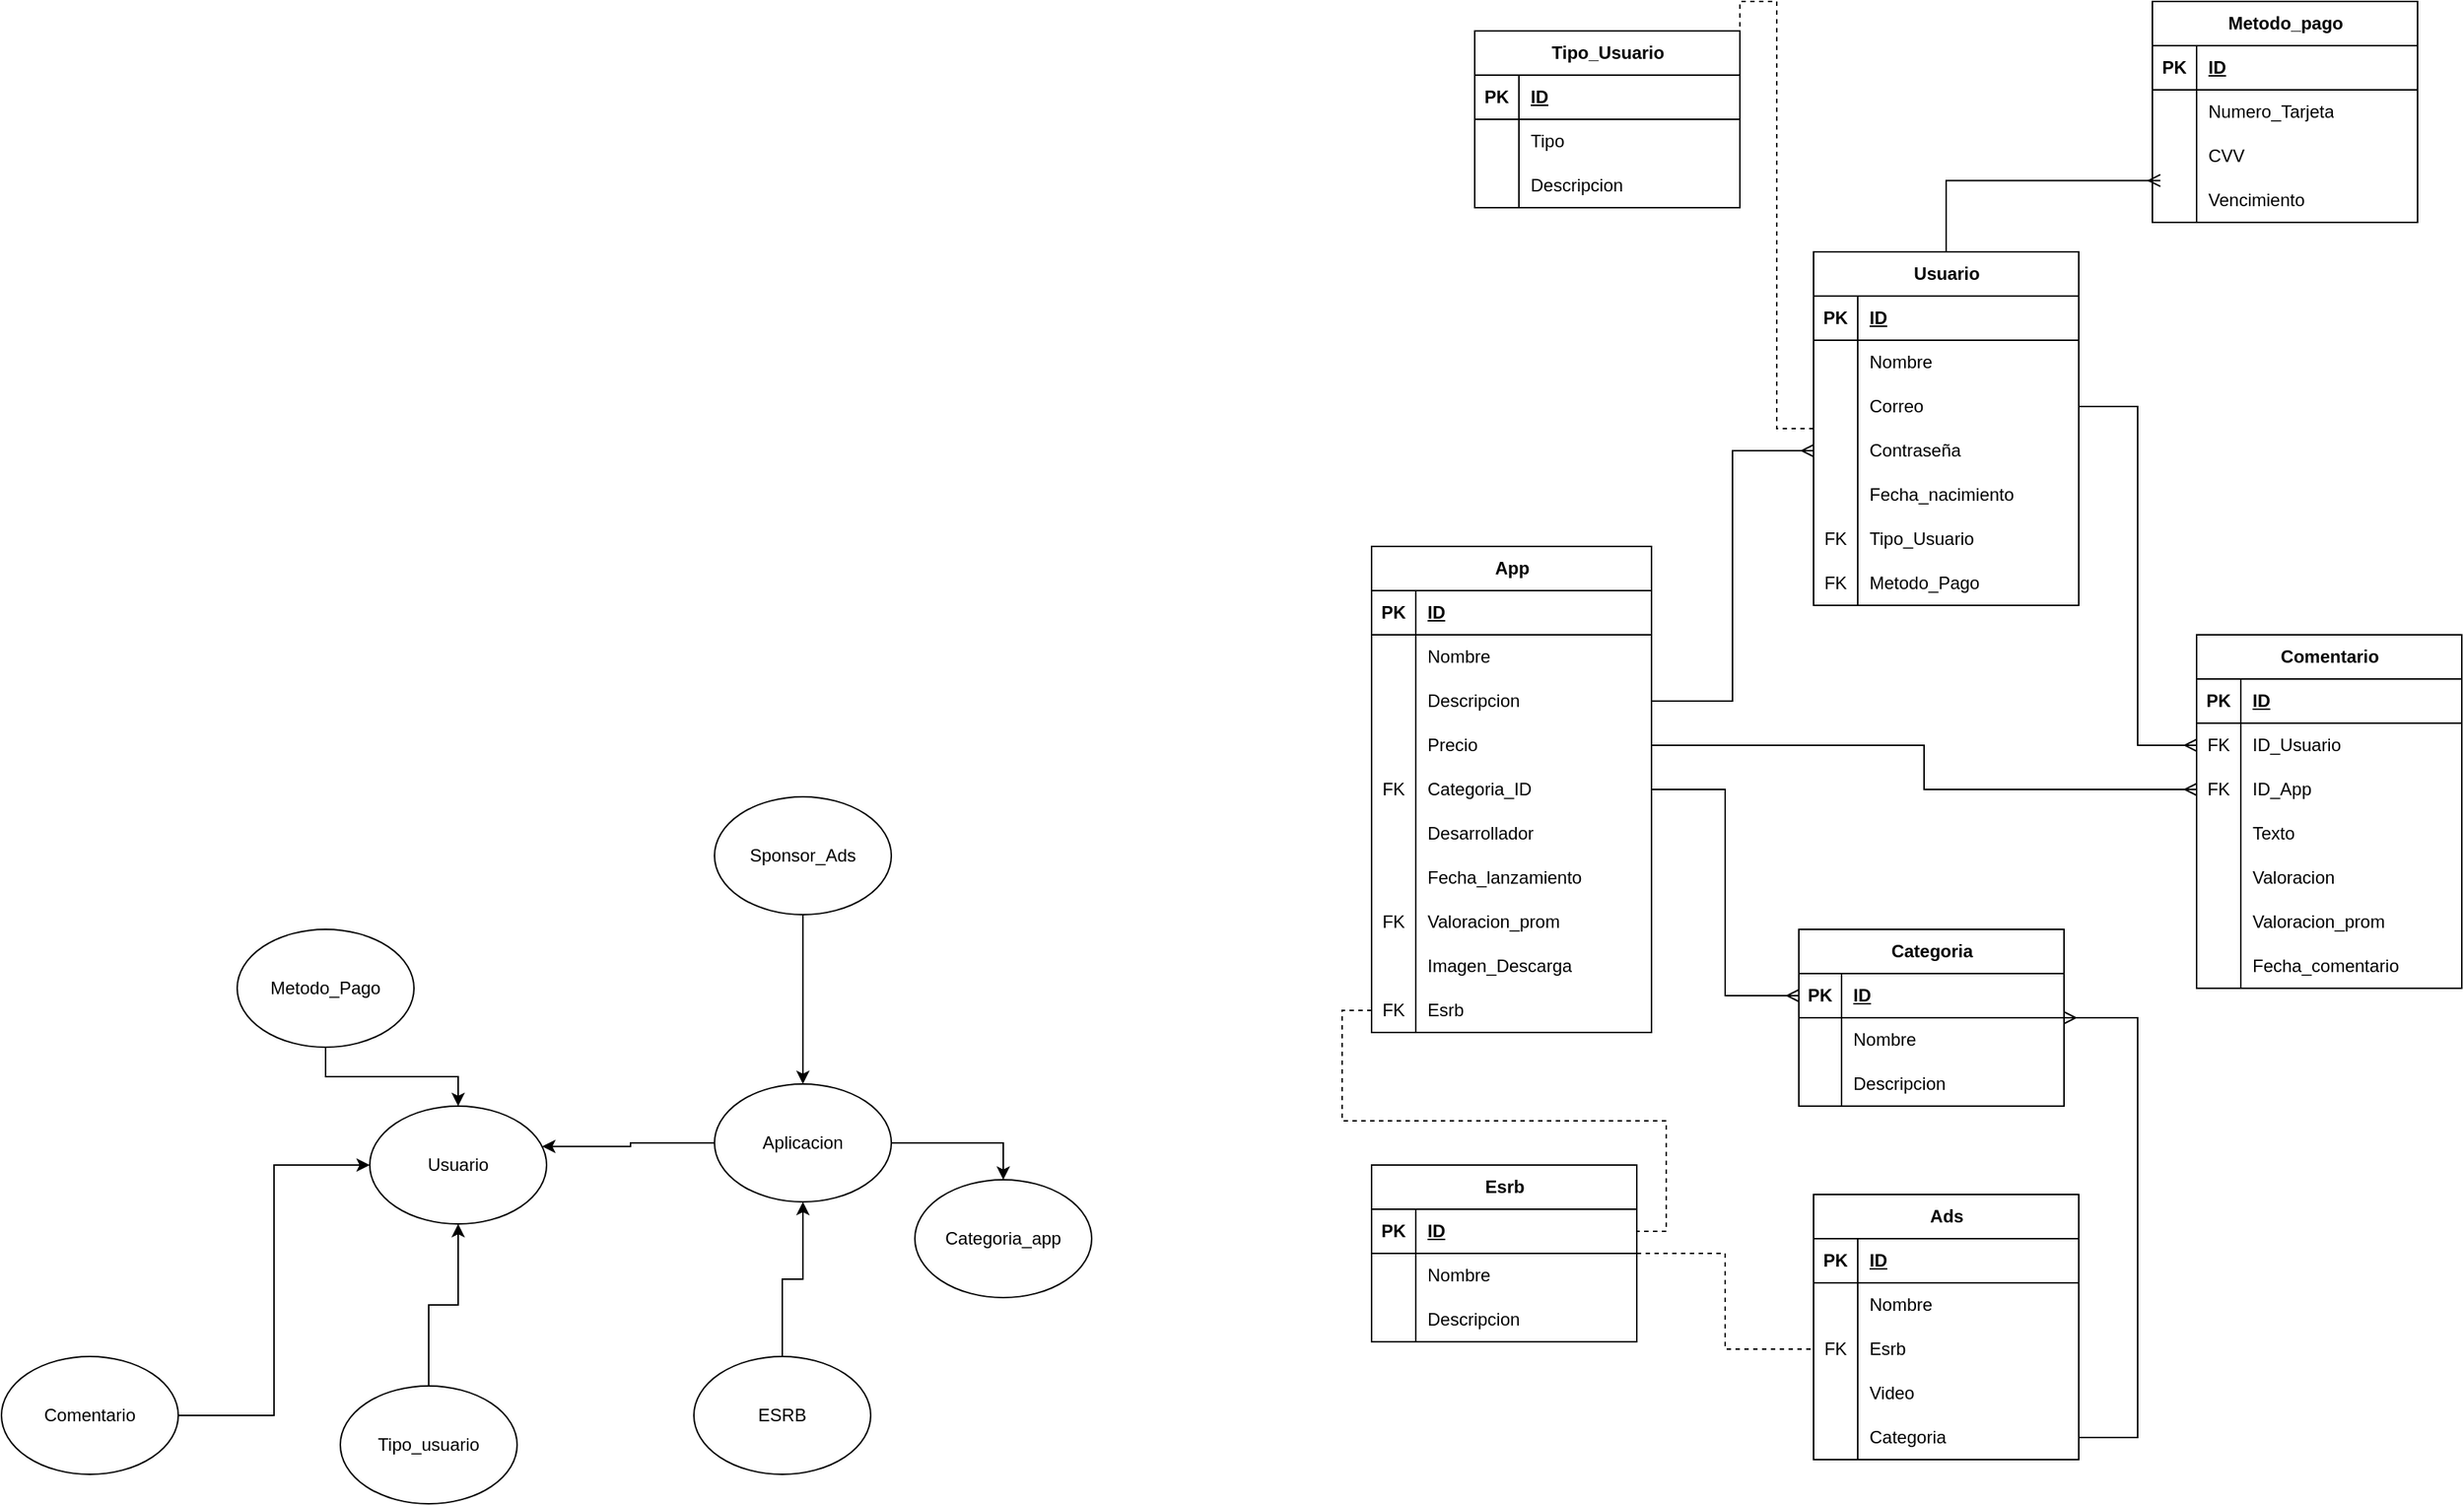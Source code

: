 <mxfile version="24.2.2" type="github">
  <diagram name="Página-1" id="3CISv_pW3vBZ53ylFXfm">
    <mxGraphModel dx="2338" dy="1919" grid="1" gridSize="10" guides="1" tooltips="1" connect="1" arrows="1" fold="1" page="1" pageScale="1" pageWidth="827" pageHeight="1169" math="0" shadow="0">
      <root>
        <mxCell id="0" />
        <mxCell id="1" parent="0" />
        <mxCell id="3oXP0uqj8dlofh8PmDxL-1" value="Usuario" style="ellipse;whiteSpace=wrap;html=1;" parent="1" vertex="1">
          <mxGeometry x="180" y="560" width="120" height="80" as="geometry" />
        </mxCell>
        <mxCell id="1IwitGlx_yX3qTcYp8Sl-269" style="edgeStyle=orthogonalEdgeStyle;rounded=0;orthogonalLoop=1;jettySize=auto;html=1;entryX=0.5;entryY=0;entryDx=0;entryDy=0;" parent="1" source="3oXP0uqj8dlofh8PmDxL-2" target="3oXP0uqj8dlofh8PmDxL-4" edge="1">
          <mxGeometry relative="1" as="geometry" />
        </mxCell>
        <mxCell id="3oXP0uqj8dlofh8PmDxL-2" value="Aplicacion" style="ellipse;whiteSpace=wrap;html=1;" parent="1" vertex="1">
          <mxGeometry x="414" y="545" width="120" height="80" as="geometry" />
        </mxCell>
        <mxCell id="3oXP0uqj8dlofh8PmDxL-4" value="Categoria_app" style="ellipse;whiteSpace=wrap;html=1;" parent="1" vertex="1">
          <mxGeometry x="550" y="610" width="120" height="80" as="geometry" />
        </mxCell>
        <mxCell id="1IwitGlx_yX3qTcYp8Sl-268" style="edgeStyle=orthogonalEdgeStyle;rounded=0;orthogonalLoop=1;jettySize=auto;html=1;entryX=0.5;entryY=1;entryDx=0;entryDy=0;" parent="1" source="3oXP0uqj8dlofh8PmDxL-5" target="3oXP0uqj8dlofh8PmDxL-1" edge="1">
          <mxGeometry relative="1" as="geometry" />
        </mxCell>
        <mxCell id="3oXP0uqj8dlofh8PmDxL-5" value="Tipo_usuario" style="ellipse;whiteSpace=wrap;html=1;" parent="1" vertex="1">
          <mxGeometry x="160" y="750" width="120" height="80" as="geometry" />
        </mxCell>
        <mxCell id="1IwitGlx_yX3qTcYp8Sl-272" style="edgeStyle=orthogonalEdgeStyle;rounded=0;orthogonalLoop=1;jettySize=auto;html=1;entryX=0;entryY=0.5;entryDx=0;entryDy=0;" parent="1" source="3oXP0uqj8dlofh8PmDxL-6" target="3oXP0uqj8dlofh8PmDxL-1" edge="1">
          <mxGeometry relative="1" as="geometry" />
        </mxCell>
        <mxCell id="3oXP0uqj8dlofh8PmDxL-6" value="Comentario" style="ellipse;whiteSpace=wrap;html=1;" parent="1" vertex="1">
          <mxGeometry x="-70" y="730" width="120" height="80" as="geometry" />
        </mxCell>
        <mxCell id="1IwitGlx_yX3qTcYp8Sl-271" style="edgeStyle=orthogonalEdgeStyle;rounded=0;orthogonalLoop=1;jettySize=auto;html=1;entryX=0.5;entryY=0;entryDx=0;entryDy=0;" parent="1" source="3oXP0uqj8dlofh8PmDxL-7" target="3oXP0uqj8dlofh8PmDxL-1" edge="1">
          <mxGeometry relative="1" as="geometry" />
        </mxCell>
        <mxCell id="3oXP0uqj8dlofh8PmDxL-7" value="Metodo_Pago" style="ellipse;whiteSpace=wrap;html=1;" parent="1" vertex="1">
          <mxGeometry x="90" y="440" width="120" height="80" as="geometry" />
        </mxCell>
        <mxCell id="1IwitGlx_yX3qTcYp8Sl-273" style="edgeStyle=orthogonalEdgeStyle;rounded=0;orthogonalLoop=1;jettySize=auto;html=1;" parent="1" source="3oXP0uqj8dlofh8PmDxL-8" target="3oXP0uqj8dlofh8PmDxL-2" edge="1">
          <mxGeometry relative="1" as="geometry" />
        </mxCell>
        <mxCell id="3oXP0uqj8dlofh8PmDxL-8" value="ESRB" style="ellipse;whiteSpace=wrap;html=1;" parent="1" vertex="1">
          <mxGeometry x="400" y="730" width="120" height="80" as="geometry" />
        </mxCell>
        <mxCell id="1IwitGlx_yX3qTcYp8Sl-274" style="edgeStyle=orthogonalEdgeStyle;rounded=0;orthogonalLoop=1;jettySize=auto;html=1;entryX=0.5;entryY=0;entryDx=0;entryDy=0;" parent="1" source="3oXP0uqj8dlofh8PmDxL-10" target="3oXP0uqj8dlofh8PmDxL-2" edge="1">
          <mxGeometry relative="1" as="geometry" />
        </mxCell>
        <mxCell id="3oXP0uqj8dlofh8PmDxL-10" value="Sponsor_Ads" style="ellipse;whiteSpace=wrap;html=1;" parent="1" vertex="1">
          <mxGeometry x="414" y="350" width="120" height="80" as="geometry" />
        </mxCell>
        <mxCell id="1IwitGlx_yX3qTcYp8Sl-128" value="App" style="shape=table;startSize=30;container=1;collapsible=1;childLayout=tableLayout;fixedRows=1;rowLines=0;fontStyle=1;align=center;resizeLast=1;html=1;" parent="1" vertex="1">
          <mxGeometry x="860" y="180" width="190" height="330" as="geometry" />
        </mxCell>
        <mxCell id="1IwitGlx_yX3qTcYp8Sl-129" value="" style="shape=tableRow;horizontal=0;startSize=0;swimlaneHead=0;swimlaneBody=0;fillColor=none;collapsible=0;dropTarget=0;points=[[0,0.5],[1,0.5]];portConstraint=eastwest;top=0;left=0;right=0;bottom=1;" parent="1IwitGlx_yX3qTcYp8Sl-128" vertex="1">
          <mxGeometry y="30" width="190" height="30" as="geometry" />
        </mxCell>
        <mxCell id="1IwitGlx_yX3qTcYp8Sl-130" value="PK" style="shape=partialRectangle;connectable=0;fillColor=none;top=0;left=0;bottom=0;right=0;fontStyle=1;overflow=hidden;whiteSpace=wrap;html=1;" parent="1IwitGlx_yX3qTcYp8Sl-129" vertex="1">
          <mxGeometry width="30" height="30" as="geometry">
            <mxRectangle width="30" height="30" as="alternateBounds" />
          </mxGeometry>
        </mxCell>
        <mxCell id="1IwitGlx_yX3qTcYp8Sl-131" value="ID" style="shape=partialRectangle;connectable=0;fillColor=none;top=0;left=0;bottom=0;right=0;align=left;spacingLeft=6;fontStyle=5;overflow=hidden;whiteSpace=wrap;html=1;" parent="1IwitGlx_yX3qTcYp8Sl-129" vertex="1">
          <mxGeometry x="30" width="160" height="30" as="geometry">
            <mxRectangle width="160" height="30" as="alternateBounds" />
          </mxGeometry>
        </mxCell>
        <mxCell id="1IwitGlx_yX3qTcYp8Sl-132" value="" style="shape=tableRow;horizontal=0;startSize=0;swimlaneHead=0;swimlaneBody=0;fillColor=none;collapsible=0;dropTarget=0;points=[[0,0.5],[1,0.5]];portConstraint=eastwest;top=0;left=0;right=0;bottom=0;" parent="1IwitGlx_yX3qTcYp8Sl-128" vertex="1">
          <mxGeometry y="60" width="190" height="30" as="geometry" />
        </mxCell>
        <mxCell id="1IwitGlx_yX3qTcYp8Sl-133" value="" style="shape=partialRectangle;connectable=0;fillColor=none;top=0;left=0;bottom=0;right=0;editable=1;overflow=hidden;whiteSpace=wrap;html=1;" parent="1IwitGlx_yX3qTcYp8Sl-132" vertex="1">
          <mxGeometry width="30" height="30" as="geometry">
            <mxRectangle width="30" height="30" as="alternateBounds" />
          </mxGeometry>
        </mxCell>
        <mxCell id="1IwitGlx_yX3qTcYp8Sl-134" value="Nombre" style="shape=partialRectangle;connectable=0;fillColor=none;top=0;left=0;bottom=0;right=0;align=left;spacingLeft=6;overflow=hidden;whiteSpace=wrap;html=1;" parent="1IwitGlx_yX3qTcYp8Sl-132" vertex="1">
          <mxGeometry x="30" width="160" height="30" as="geometry">
            <mxRectangle width="160" height="30" as="alternateBounds" />
          </mxGeometry>
        </mxCell>
        <mxCell id="1IwitGlx_yX3qTcYp8Sl-135" value="" style="shape=tableRow;horizontal=0;startSize=0;swimlaneHead=0;swimlaneBody=0;fillColor=none;collapsible=0;dropTarget=0;points=[[0,0.5],[1,0.5]];portConstraint=eastwest;top=0;left=0;right=0;bottom=0;" parent="1IwitGlx_yX3qTcYp8Sl-128" vertex="1">
          <mxGeometry y="90" width="190" height="30" as="geometry" />
        </mxCell>
        <mxCell id="1IwitGlx_yX3qTcYp8Sl-136" value="" style="shape=partialRectangle;connectable=0;fillColor=none;top=0;left=0;bottom=0;right=0;editable=1;overflow=hidden;whiteSpace=wrap;html=1;" parent="1IwitGlx_yX3qTcYp8Sl-135" vertex="1">
          <mxGeometry width="30" height="30" as="geometry">
            <mxRectangle width="30" height="30" as="alternateBounds" />
          </mxGeometry>
        </mxCell>
        <mxCell id="1IwitGlx_yX3qTcYp8Sl-137" value="Descripcion" style="shape=partialRectangle;connectable=0;fillColor=none;top=0;left=0;bottom=0;right=0;align=left;spacingLeft=6;overflow=hidden;whiteSpace=wrap;html=1;" parent="1IwitGlx_yX3qTcYp8Sl-135" vertex="1">
          <mxGeometry x="30" width="160" height="30" as="geometry">
            <mxRectangle width="160" height="30" as="alternateBounds" />
          </mxGeometry>
        </mxCell>
        <mxCell id="1IwitGlx_yX3qTcYp8Sl-138" value="" style="shape=tableRow;horizontal=0;startSize=0;swimlaneHead=0;swimlaneBody=0;fillColor=none;collapsible=0;dropTarget=0;points=[[0,0.5],[1,0.5]];portConstraint=eastwest;top=0;left=0;right=0;bottom=0;" parent="1IwitGlx_yX3qTcYp8Sl-128" vertex="1">
          <mxGeometry y="120" width="190" height="30" as="geometry" />
        </mxCell>
        <mxCell id="1IwitGlx_yX3qTcYp8Sl-139" value="" style="shape=partialRectangle;connectable=0;fillColor=none;top=0;left=0;bottom=0;right=0;editable=1;overflow=hidden;whiteSpace=wrap;html=1;" parent="1IwitGlx_yX3qTcYp8Sl-138" vertex="1">
          <mxGeometry width="30" height="30" as="geometry">
            <mxRectangle width="30" height="30" as="alternateBounds" />
          </mxGeometry>
        </mxCell>
        <mxCell id="1IwitGlx_yX3qTcYp8Sl-140" value="Precio" style="shape=partialRectangle;connectable=0;fillColor=none;top=0;left=0;bottom=0;right=0;align=left;spacingLeft=6;overflow=hidden;whiteSpace=wrap;html=1;" parent="1IwitGlx_yX3qTcYp8Sl-138" vertex="1">
          <mxGeometry x="30" width="160" height="30" as="geometry">
            <mxRectangle width="160" height="30" as="alternateBounds" />
          </mxGeometry>
        </mxCell>
        <mxCell id="1IwitGlx_yX3qTcYp8Sl-141" style="shape=tableRow;horizontal=0;startSize=0;swimlaneHead=0;swimlaneBody=0;fillColor=none;collapsible=0;dropTarget=0;points=[[0,0.5],[1,0.5]];portConstraint=eastwest;top=0;left=0;right=0;bottom=0;" parent="1IwitGlx_yX3qTcYp8Sl-128" vertex="1">
          <mxGeometry y="150" width="190" height="30" as="geometry" />
        </mxCell>
        <mxCell id="1IwitGlx_yX3qTcYp8Sl-142" value="FK" style="shape=partialRectangle;connectable=0;fillColor=none;top=0;left=0;bottom=0;right=0;editable=1;overflow=hidden;whiteSpace=wrap;html=1;" parent="1IwitGlx_yX3qTcYp8Sl-141" vertex="1">
          <mxGeometry width="30" height="30" as="geometry">
            <mxRectangle width="30" height="30" as="alternateBounds" />
          </mxGeometry>
        </mxCell>
        <mxCell id="1IwitGlx_yX3qTcYp8Sl-143" value="Categoria_ID" style="shape=partialRectangle;connectable=0;fillColor=none;top=0;left=0;bottom=0;right=0;align=left;spacingLeft=6;overflow=hidden;whiteSpace=wrap;html=1;" parent="1IwitGlx_yX3qTcYp8Sl-141" vertex="1">
          <mxGeometry x="30" width="160" height="30" as="geometry">
            <mxRectangle width="160" height="30" as="alternateBounds" />
          </mxGeometry>
        </mxCell>
        <mxCell id="1IwitGlx_yX3qTcYp8Sl-144" style="shape=tableRow;horizontal=0;startSize=0;swimlaneHead=0;swimlaneBody=0;fillColor=none;collapsible=0;dropTarget=0;points=[[0,0.5],[1,0.5]];portConstraint=eastwest;top=0;left=0;right=0;bottom=0;" parent="1IwitGlx_yX3qTcYp8Sl-128" vertex="1">
          <mxGeometry y="180" width="190" height="30" as="geometry" />
        </mxCell>
        <mxCell id="1IwitGlx_yX3qTcYp8Sl-145" style="shape=partialRectangle;connectable=0;fillColor=none;top=0;left=0;bottom=0;right=0;editable=1;overflow=hidden;whiteSpace=wrap;html=1;" parent="1IwitGlx_yX3qTcYp8Sl-144" vertex="1">
          <mxGeometry width="30" height="30" as="geometry">
            <mxRectangle width="30" height="30" as="alternateBounds" />
          </mxGeometry>
        </mxCell>
        <mxCell id="1IwitGlx_yX3qTcYp8Sl-146" value="Desarrollador" style="shape=partialRectangle;connectable=0;fillColor=none;top=0;left=0;bottom=0;right=0;align=left;spacingLeft=6;overflow=hidden;whiteSpace=wrap;html=1;" parent="1IwitGlx_yX3qTcYp8Sl-144" vertex="1">
          <mxGeometry x="30" width="160" height="30" as="geometry">
            <mxRectangle width="160" height="30" as="alternateBounds" />
          </mxGeometry>
        </mxCell>
        <mxCell id="1IwitGlx_yX3qTcYp8Sl-147" style="shape=tableRow;horizontal=0;startSize=0;swimlaneHead=0;swimlaneBody=0;fillColor=none;collapsible=0;dropTarget=0;points=[[0,0.5],[1,0.5]];portConstraint=eastwest;top=0;left=0;right=0;bottom=0;" parent="1IwitGlx_yX3qTcYp8Sl-128" vertex="1">
          <mxGeometry y="210" width="190" height="30" as="geometry" />
        </mxCell>
        <mxCell id="1IwitGlx_yX3qTcYp8Sl-148" style="shape=partialRectangle;connectable=0;fillColor=none;top=0;left=0;bottom=0;right=0;editable=1;overflow=hidden;whiteSpace=wrap;html=1;" parent="1IwitGlx_yX3qTcYp8Sl-147" vertex="1">
          <mxGeometry width="30" height="30" as="geometry">
            <mxRectangle width="30" height="30" as="alternateBounds" />
          </mxGeometry>
        </mxCell>
        <mxCell id="1IwitGlx_yX3qTcYp8Sl-149" value="Fecha_lanzamiento" style="shape=partialRectangle;connectable=0;fillColor=none;top=0;left=0;bottom=0;right=0;align=left;spacingLeft=6;overflow=hidden;whiteSpace=wrap;html=1;" parent="1IwitGlx_yX3qTcYp8Sl-147" vertex="1">
          <mxGeometry x="30" width="160" height="30" as="geometry">
            <mxRectangle width="160" height="30" as="alternateBounds" />
          </mxGeometry>
        </mxCell>
        <mxCell id="1IwitGlx_yX3qTcYp8Sl-150" style="shape=tableRow;horizontal=0;startSize=0;swimlaneHead=0;swimlaneBody=0;fillColor=none;collapsible=0;dropTarget=0;points=[[0,0.5],[1,0.5]];portConstraint=eastwest;top=0;left=0;right=0;bottom=0;" parent="1IwitGlx_yX3qTcYp8Sl-128" vertex="1">
          <mxGeometry y="240" width="190" height="30" as="geometry" />
        </mxCell>
        <mxCell id="1IwitGlx_yX3qTcYp8Sl-151" value="FK" style="shape=partialRectangle;connectable=0;fillColor=none;top=0;left=0;bottom=0;right=0;editable=1;overflow=hidden;whiteSpace=wrap;html=1;" parent="1IwitGlx_yX3qTcYp8Sl-150" vertex="1">
          <mxGeometry width="30" height="30" as="geometry">
            <mxRectangle width="30" height="30" as="alternateBounds" />
          </mxGeometry>
        </mxCell>
        <mxCell id="1IwitGlx_yX3qTcYp8Sl-152" value="Valoracion_prom" style="shape=partialRectangle;connectable=0;fillColor=none;top=0;left=0;bottom=0;right=0;align=left;spacingLeft=6;overflow=hidden;whiteSpace=wrap;html=1;" parent="1IwitGlx_yX3qTcYp8Sl-150" vertex="1">
          <mxGeometry x="30" width="160" height="30" as="geometry">
            <mxRectangle width="160" height="30" as="alternateBounds" />
          </mxGeometry>
        </mxCell>
        <mxCell id="1IwitGlx_yX3qTcYp8Sl-153" style="shape=tableRow;horizontal=0;startSize=0;swimlaneHead=0;swimlaneBody=0;fillColor=none;collapsible=0;dropTarget=0;points=[[0,0.5],[1,0.5]];portConstraint=eastwest;top=0;left=0;right=0;bottom=0;" parent="1IwitGlx_yX3qTcYp8Sl-128" vertex="1">
          <mxGeometry y="270" width="190" height="30" as="geometry" />
        </mxCell>
        <mxCell id="1IwitGlx_yX3qTcYp8Sl-154" style="shape=partialRectangle;connectable=0;fillColor=none;top=0;left=0;bottom=0;right=0;editable=1;overflow=hidden;whiteSpace=wrap;html=1;" parent="1IwitGlx_yX3qTcYp8Sl-153" vertex="1">
          <mxGeometry width="30" height="30" as="geometry">
            <mxRectangle width="30" height="30" as="alternateBounds" />
          </mxGeometry>
        </mxCell>
        <mxCell id="1IwitGlx_yX3qTcYp8Sl-155" value="Imagen_Descarga" style="shape=partialRectangle;connectable=0;fillColor=none;top=0;left=0;bottom=0;right=0;align=left;spacingLeft=6;overflow=hidden;whiteSpace=wrap;html=1;" parent="1IwitGlx_yX3qTcYp8Sl-153" vertex="1">
          <mxGeometry x="30" width="160" height="30" as="geometry">
            <mxRectangle width="160" height="30" as="alternateBounds" />
          </mxGeometry>
        </mxCell>
        <mxCell id="1IwitGlx_yX3qTcYp8Sl-156" style="shape=tableRow;horizontal=0;startSize=0;swimlaneHead=0;swimlaneBody=0;fillColor=none;collapsible=0;dropTarget=0;points=[[0,0.5],[1,0.5]];portConstraint=eastwest;top=0;left=0;right=0;bottom=0;" parent="1IwitGlx_yX3qTcYp8Sl-128" vertex="1">
          <mxGeometry y="300" width="190" height="30" as="geometry" />
        </mxCell>
        <mxCell id="1IwitGlx_yX3qTcYp8Sl-157" value="FK" style="shape=partialRectangle;connectable=0;fillColor=none;top=0;left=0;bottom=0;right=0;editable=1;overflow=hidden;whiteSpace=wrap;html=1;" parent="1IwitGlx_yX3qTcYp8Sl-156" vertex="1">
          <mxGeometry width="30" height="30" as="geometry">
            <mxRectangle width="30" height="30" as="alternateBounds" />
          </mxGeometry>
        </mxCell>
        <mxCell id="1IwitGlx_yX3qTcYp8Sl-158" value="Esrb" style="shape=partialRectangle;connectable=0;fillColor=none;top=0;left=0;bottom=0;right=0;align=left;spacingLeft=6;overflow=hidden;whiteSpace=wrap;html=1;" parent="1IwitGlx_yX3qTcYp8Sl-156" vertex="1">
          <mxGeometry x="30" width="160" height="30" as="geometry">
            <mxRectangle width="160" height="30" as="alternateBounds" />
          </mxGeometry>
        </mxCell>
        <mxCell id="1IwitGlx_yX3qTcYp8Sl-159" style="edgeStyle=orthogonalEdgeStyle;rounded=0;orthogonalLoop=1;jettySize=auto;html=1;entryX=1;entryY=0;entryDx=0;entryDy=0;endArrow=none;endFill=0;dashed=1;" parent="1" source="1IwitGlx_yX3qTcYp8Sl-160" target="1IwitGlx_yX3qTcYp8Sl-236" edge="1">
          <mxGeometry relative="1" as="geometry" />
        </mxCell>
        <mxCell id="1IwitGlx_yX3qTcYp8Sl-160" value="Usuario" style="shape=table;startSize=30;container=1;collapsible=1;childLayout=tableLayout;fixedRows=1;rowLines=0;fontStyle=1;align=center;resizeLast=1;html=1;" parent="1" vertex="1">
          <mxGeometry x="1160" y="-20" width="180" height="240" as="geometry" />
        </mxCell>
        <mxCell id="1IwitGlx_yX3qTcYp8Sl-161" value="" style="shape=tableRow;horizontal=0;startSize=0;swimlaneHead=0;swimlaneBody=0;fillColor=none;collapsible=0;dropTarget=0;points=[[0,0.5],[1,0.5]];portConstraint=eastwest;top=0;left=0;right=0;bottom=1;" parent="1IwitGlx_yX3qTcYp8Sl-160" vertex="1">
          <mxGeometry y="30" width="180" height="30" as="geometry" />
        </mxCell>
        <mxCell id="1IwitGlx_yX3qTcYp8Sl-162" value="PK" style="shape=partialRectangle;connectable=0;fillColor=none;top=0;left=0;bottom=0;right=0;fontStyle=1;overflow=hidden;whiteSpace=wrap;html=1;" parent="1IwitGlx_yX3qTcYp8Sl-161" vertex="1">
          <mxGeometry width="30" height="30" as="geometry">
            <mxRectangle width="30" height="30" as="alternateBounds" />
          </mxGeometry>
        </mxCell>
        <mxCell id="1IwitGlx_yX3qTcYp8Sl-163" value="ID" style="shape=partialRectangle;connectable=0;fillColor=none;top=0;left=0;bottom=0;right=0;align=left;spacingLeft=6;fontStyle=5;overflow=hidden;whiteSpace=wrap;html=1;" parent="1IwitGlx_yX3qTcYp8Sl-161" vertex="1">
          <mxGeometry x="30" width="150" height="30" as="geometry">
            <mxRectangle width="150" height="30" as="alternateBounds" />
          </mxGeometry>
        </mxCell>
        <mxCell id="1IwitGlx_yX3qTcYp8Sl-164" value="" style="shape=tableRow;horizontal=0;startSize=0;swimlaneHead=0;swimlaneBody=0;fillColor=none;collapsible=0;dropTarget=0;points=[[0,0.5],[1,0.5]];portConstraint=eastwest;top=0;left=0;right=0;bottom=0;" parent="1IwitGlx_yX3qTcYp8Sl-160" vertex="1">
          <mxGeometry y="60" width="180" height="30" as="geometry" />
        </mxCell>
        <mxCell id="1IwitGlx_yX3qTcYp8Sl-165" value="" style="shape=partialRectangle;connectable=0;fillColor=none;top=0;left=0;bottom=0;right=0;editable=1;overflow=hidden;whiteSpace=wrap;html=1;" parent="1IwitGlx_yX3qTcYp8Sl-164" vertex="1">
          <mxGeometry width="30" height="30" as="geometry">
            <mxRectangle width="30" height="30" as="alternateBounds" />
          </mxGeometry>
        </mxCell>
        <mxCell id="1IwitGlx_yX3qTcYp8Sl-166" value="Nombre" style="shape=partialRectangle;connectable=0;fillColor=none;top=0;left=0;bottom=0;right=0;align=left;spacingLeft=6;overflow=hidden;whiteSpace=wrap;html=1;" parent="1IwitGlx_yX3qTcYp8Sl-164" vertex="1">
          <mxGeometry x="30" width="150" height="30" as="geometry">
            <mxRectangle width="150" height="30" as="alternateBounds" />
          </mxGeometry>
        </mxCell>
        <mxCell id="1IwitGlx_yX3qTcYp8Sl-167" value="" style="shape=tableRow;horizontal=0;startSize=0;swimlaneHead=0;swimlaneBody=0;fillColor=none;collapsible=0;dropTarget=0;points=[[0,0.5],[1,0.5]];portConstraint=eastwest;top=0;left=0;right=0;bottom=0;" parent="1IwitGlx_yX3qTcYp8Sl-160" vertex="1">
          <mxGeometry y="90" width="180" height="30" as="geometry" />
        </mxCell>
        <mxCell id="1IwitGlx_yX3qTcYp8Sl-168" value="" style="shape=partialRectangle;connectable=0;fillColor=none;top=0;left=0;bottom=0;right=0;editable=1;overflow=hidden;whiteSpace=wrap;html=1;" parent="1IwitGlx_yX3qTcYp8Sl-167" vertex="1">
          <mxGeometry width="30" height="30" as="geometry">
            <mxRectangle width="30" height="30" as="alternateBounds" />
          </mxGeometry>
        </mxCell>
        <mxCell id="1IwitGlx_yX3qTcYp8Sl-169" value="Correo" style="shape=partialRectangle;connectable=0;fillColor=none;top=0;left=0;bottom=0;right=0;align=left;spacingLeft=6;overflow=hidden;whiteSpace=wrap;html=1;" parent="1IwitGlx_yX3qTcYp8Sl-167" vertex="1">
          <mxGeometry x="30" width="150" height="30" as="geometry">
            <mxRectangle width="150" height="30" as="alternateBounds" />
          </mxGeometry>
        </mxCell>
        <mxCell id="1IwitGlx_yX3qTcYp8Sl-170" value="" style="shape=tableRow;horizontal=0;startSize=0;swimlaneHead=0;swimlaneBody=0;fillColor=none;collapsible=0;dropTarget=0;points=[[0,0.5],[1,0.5]];portConstraint=eastwest;top=0;left=0;right=0;bottom=0;" parent="1IwitGlx_yX3qTcYp8Sl-160" vertex="1">
          <mxGeometry y="120" width="180" height="30" as="geometry" />
        </mxCell>
        <mxCell id="1IwitGlx_yX3qTcYp8Sl-171" value="" style="shape=partialRectangle;connectable=0;fillColor=none;top=0;left=0;bottom=0;right=0;editable=1;overflow=hidden;whiteSpace=wrap;html=1;" parent="1IwitGlx_yX3qTcYp8Sl-170" vertex="1">
          <mxGeometry width="30" height="30" as="geometry">
            <mxRectangle width="30" height="30" as="alternateBounds" />
          </mxGeometry>
        </mxCell>
        <mxCell id="1IwitGlx_yX3qTcYp8Sl-172" value="Contraseña" style="shape=partialRectangle;connectable=0;fillColor=none;top=0;left=0;bottom=0;right=0;align=left;spacingLeft=6;overflow=hidden;whiteSpace=wrap;html=1;" parent="1IwitGlx_yX3qTcYp8Sl-170" vertex="1">
          <mxGeometry x="30" width="150" height="30" as="geometry">
            <mxRectangle width="150" height="30" as="alternateBounds" />
          </mxGeometry>
        </mxCell>
        <mxCell id="1IwitGlx_yX3qTcYp8Sl-173" style="shape=tableRow;horizontal=0;startSize=0;swimlaneHead=0;swimlaneBody=0;fillColor=none;collapsible=0;dropTarget=0;points=[[0,0.5],[1,0.5]];portConstraint=eastwest;top=0;left=0;right=0;bottom=0;" parent="1IwitGlx_yX3qTcYp8Sl-160" vertex="1">
          <mxGeometry y="150" width="180" height="30" as="geometry" />
        </mxCell>
        <mxCell id="1IwitGlx_yX3qTcYp8Sl-174" style="shape=partialRectangle;connectable=0;fillColor=none;top=0;left=0;bottom=0;right=0;editable=1;overflow=hidden;whiteSpace=wrap;html=1;" parent="1IwitGlx_yX3qTcYp8Sl-173" vertex="1">
          <mxGeometry width="30" height="30" as="geometry">
            <mxRectangle width="30" height="30" as="alternateBounds" />
          </mxGeometry>
        </mxCell>
        <mxCell id="1IwitGlx_yX3qTcYp8Sl-175" value="Fecha_nacimiento" style="shape=partialRectangle;connectable=0;fillColor=none;top=0;left=0;bottom=0;right=0;align=left;spacingLeft=6;overflow=hidden;whiteSpace=wrap;html=1;" parent="1IwitGlx_yX3qTcYp8Sl-173" vertex="1">
          <mxGeometry x="30" width="150" height="30" as="geometry">
            <mxRectangle width="150" height="30" as="alternateBounds" />
          </mxGeometry>
        </mxCell>
        <mxCell id="1IwitGlx_yX3qTcYp8Sl-176" style="shape=tableRow;horizontal=0;startSize=0;swimlaneHead=0;swimlaneBody=0;fillColor=none;collapsible=0;dropTarget=0;points=[[0,0.5],[1,0.5]];portConstraint=eastwest;top=0;left=0;right=0;bottom=0;" parent="1IwitGlx_yX3qTcYp8Sl-160" vertex="1">
          <mxGeometry y="180" width="180" height="30" as="geometry" />
        </mxCell>
        <mxCell id="1IwitGlx_yX3qTcYp8Sl-177" value="FK" style="shape=partialRectangle;connectable=0;fillColor=none;top=0;left=0;bottom=0;right=0;editable=1;overflow=hidden;whiteSpace=wrap;html=1;" parent="1IwitGlx_yX3qTcYp8Sl-176" vertex="1">
          <mxGeometry width="30" height="30" as="geometry">
            <mxRectangle width="30" height="30" as="alternateBounds" />
          </mxGeometry>
        </mxCell>
        <mxCell id="1IwitGlx_yX3qTcYp8Sl-178" value="Tipo_Usuario" style="shape=partialRectangle;connectable=0;fillColor=none;top=0;left=0;bottom=0;right=0;align=left;spacingLeft=6;overflow=hidden;whiteSpace=wrap;html=1;" parent="1IwitGlx_yX3qTcYp8Sl-176" vertex="1">
          <mxGeometry x="30" width="150" height="30" as="geometry">
            <mxRectangle width="150" height="30" as="alternateBounds" />
          </mxGeometry>
        </mxCell>
        <mxCell id="1IwitGlx_yX3qTcYp8Sl-179" style="shape=tableRow;horizontal=0;startSize=0;swimlaneHead=0;swimlaneBody=0;fillColor=none;collapsible=0;dropTarget=0;points=[[0,0.5],[1,0.5]];portConstraint=eastwest;top=0;left=0;right=0;bottom=0;" parent="1IwitGlx_yX3qTcYp8Sl-160" vertex="1">
          <mxGeometry y="210" width="180" height="30" as="geometry" />
        </mxCell>
        <mxCell id="1IwitGlx_yX3qTcYp8Sl-180" value="FK" style="shape=partialRectangle;connectable=0;fillColor=none;top=0;left=0;bottom=0;right=0;editable=1;overflow=hidden;whiteSpace=wrap;html=1;" parent="1IwitGlx_yX3qTcYp8Sl-179" vertex="1">
          <mxGeometry width="30" height="30" as="geometry">
            <mxRectangle width="30" height="30" as="alternateBounds" />
          </mxGeometry>
        </mxCell>
        <mxCell id="1IwitGlx_yX3qTcYp8Sl-181" value="Metodo_Pago" style="shape=partialRectangle;connectable=0;fillColor=none;top=0;left=0;bottom=0;right=0;align=left;spacingLeft=6;overflow=hidden;whiteSpace=wrap;html=1;" parent="1IwitGlx_yX3qTcYp8Sl-179" vertex="1">
          <mxGeometry x="30" width="150" height="30" as="geometry">
            <mxRectangle width="150" height="30" as="alternateBounds" />
          </mxGeometry>
        </mxCell>
        <mxCell id="1IwitGlx_yX3qTcYp8Sl-182" value="Comentario" style="shape=table;startSize=30;container=1;collapsible=1;childLayout=tableLayout;fixedRows=1;rowLines=0;fontStyle=1;align=center;resizeLast=1;html=1;" parent="1" vertex="1">
          <mxGeometry x="1420" y="240" width="180" height="240" as="geometry" />
        </mxCell>
        <mxCell id="1IwitGlx_yX3qTcYp8Sl-183" value="" style="shape=tableRow;horizontal=0;startSize=0;swimlaneHead=0;swimlaneBody=0;fillColor=none;collapsible=0;dropTarget=0;points=[[0,0.5],[1,0.5]];portConstraint=eastwest;top=0;left=0;right=0;bottom=1;" parent="1IwitGlx_yX3qTcYp8Sl-182" vertex="1">
          <mxGeometry y="30" width="180" height="30" as="geometry" />
        </mxCell>
        <mxCell id="1IwitGlx_yX3qTcYp8Sl-184" value="PK" style="shape=partialRectangle;connectable=0;fillColor=none;top=0;left=0;bottom=0;right=0;fontStyle=1;overflow=hidden;whiteSpace=wrap;html=1;" parent="1IwitGlx_yX3qTcYp8Sl-183" vertex="1">
          <mxGeometry width="30" height="30" as="geometry">
            <mxRectangle width="30" height="30" as="alternateBounds" />
          </mxGeometry>
        </mxCell>
        <mxCell id="1IwitGlx_yX3qTcYp8Sl-185" value="ID" style="shape=partialRectangle;connectable=0;fillColor=none;top=0;left=0;bottom=0;right=0;align=left;spacingLeft=6;fontStyle=5;overflow=hidden;whiteSpace=wrap;html=1;" parent="1IwitGlx_yX3qTcYp8Sl-183" vertex="1">
          <mxGeometry x="30" width="150" height="30" as="geometry">
            <mxRectangle width="150" height="30" as="alternateBounds" />
          </mxGeometry>
        </mxCell>
        <mxCell id="1IwitGlx_yX3qTcYp8Sl-186" value="" style="shape=tableRow;horizontal=0;startSize=0;swimlaneHead=0;swimlaneBody=0;fillColor=none;collapsible=0;dropTarget=0;points=[[0,0.5],[1,0.5]];portConstraint=eastwest;top=0;left=0;right=0;bottom=0;" parent="1IwitGlx_yX3qTcYp8Sl-182" vertex="1">
          <mxGeometry y="60" width="180" height="30" as="geometry" />
        </mxCell>
        <mxCell id="1IwitGlx_yX3qTcYp8Sl-187" value="FK" style="shape=partialRectangle;connectable=0;fillColor=none;top=0;left=0;bottom=0;right=0;editable=1;overflow=hidden;whiteSpace=wrap;html=1;" parent="1IwitGlx_yX3qTcYp8Sl-186" vertex="1">
          <mxGeometry width="30" height="30" as="geometry">
            <mxRectangle width="30" height="30" as="alternateBounds" />
          </mxGeometry>
        </mxCell>
        <mxCell id="1IwitGlx_yX3qTcYp8Sl-188" value="ID_Usuario" style="shape=partialRectangle;connectable=0;fillColor=none;top=0;left=0;bottom=0;right=0;align=left;spacingLeft=6;overflow=hidden;whiteSpace=wrap;html=1;" parent="1IwitGlx_yX3qTcYp8Sl-186" vertex="1">
          <mxGeometry x="30" width="150" height="30" as="geometry">
            <mxRectangle width="150" height="30" as="alternateBounds" />
          </mxGeometry>
        </mxCell>
        <mxCell id="1IwitGlx_yX3qTcYp8Sl-189" value="" style="shape=tableRow;horizontal=0;startSize=0;swimlaneHead=0;swimlaneBody=0;fillColor=none;collapsible=0;dropTarget=0;points=[[0,0.5],[1,0.5]];portConstraint=eastwest;top=0;left=0;right=0;bottom=0;" parent="1IwitGlx_yX3qTcYp8Sl-182" vertex="1">
          <mxGeometry y="90" width="180" height="30" as="geometry" />
        </mxCell>
        <mxCell id="1IwitGlx_yX3qTcYp8Sl-190" value="FK" style="shape=partialRectangle;connectable=0;fillColor=none;top=0;left=0;bottom=0;right=0;editable=1;overflow=hidden;whiteSpace=wrap;html=1;" parent="1IwitGlx_yX3qTcYp8Sl-189" vertex="1">
          <mxGeometry width="30" height="30" as="geometry">
            <mxRectangle width="30" height="30" as="alternateBounds" />
          </mxGeometry>
        </mxCell>
        <mxCell id="1IwitGlx_yX3qTcYp8Sl-191" value="ID_App" style="shape=partialRectangle;connectable=0;fillColor=none;top=0;left=0;bottom=0;right=0;align=left;spacingLeft=6;overflow=hidden;whiteSpace=wrap;html=1;" parent="1IwitGlx_yX3qTcYp8Sl-189" vertex="1">
          <mxGeometry x="30" width="150" height="30" as="geometry">
            <mxRectangle width="150" height="30" as="alternateBounds" />
          </mxGeometry>
        </mxCell>
        <mxCell id="1IwitGlx_yX3qTcYp8Sl-192" value="" style="shape=tableRow;horizontal=0;startSize=0;swimlaneHead=0;swimlaneBody=0;fillColor=none;collapsible=0;dropTarget=0;points=[[0,0.5],[1,0.5]];portConstraint=eastwest;top=0;left=0;right=0;bottom=0;" parent="1IwitGlx_yX3qTcYp8Sl-182" vertex="1">
          <mxGeometry y="120" width="180" height="30" as="geometry" />
        </mxCell>
        <mxCell id="1IwitGlx_yX3qTcYp8Sl-193" value="" style="shape=partialRectangle;connectable=0;fillColor=none;top=0;left=0;bottom=0;right=0;editable=1;overflow=hidden;whiteSpace=wrap;html=1;" parent="1IwitGlx_yX3qTcYp8Sl-192" vertex="1">
          <mxGeometry width="30" height="30" as="geometry">
            <mxRectangle width="30" height="30" as="alternateBounds" />
          </mxGeometry>
        </mxCell>
        <mxCell id="1IwitGlx_yX3qTcYp8Sl-194" value="Texto" style="shape=partialRectangle;connectable=0;fillColor=none;top=0;left=0;bottom=0;right=0;align=left;spacingLeft=6;overflow=hidden;whiteSpace=wrap;html=1;" parent="1IwitGlx_yX3qTcYp8Sl-192" vertex="1">
          <mxGeometry x="30" width="150" height="30" as="geometry">
            <mxRectangle width="150" height="30" as="alternateBounds" />
          </mxGeometry>
        </mxCell>
        <mxCell id="1IwitGlx_yX3qTcYp8Sl-195" style="shape=tableRow;horizontal=0;startSize=0;swimlaneHead=0;swimlaneBody=0;fillColor=none;collapsible=0;dropTarget=0;points=[[0,0.5],[1,0.5]];portConstraint=eastwest;top=0;left=0;right=0;bottom=0;" parent="1IwitGlx_yX3qTcYp8Sl-182" vertex="1">
          <mxGeometry y="150" width="180" height="30" as="geometry" />
        </mxCell>
        <mxCell id="1IwitGlx_yX3qTcYp8Sl-196" style="shape=partialRectangle;connectable=0;fillColor=none;top=0;left=0;bottom=0;right=0;editable=1;overflow=hidden;whiteSpace=wrap;html=1;" parent="1IwitGlx_yX3qTcYp8Sl-195" vertex="1">
          <mxGeometry width="30" height="30" as="geometry">
            <mxRectangle width="30" height="30" as="alternateBounds" />
          </mxGeometry>
        </mxCell>
        <mxCell id="1IwitGlx_yX3qTcYp8Sl-197" value="&lt;div&gt;Valoracion&lt;/div&gt;" style="shape=partialRectangle;connectable=0;fillColor=none;top=0;left=0;bottom=0;right=0;align=left;spacingLeft=6;overflow=hidden;whiteSpace=wrap;html=1;" parent="1IwitGlx_yX3qTcYp8Sl-195" vertex="1">
          <mxGeometry x="30" width="150" height="30" as="geometry">
            <mxRectangle width="150" height="30" as="alternateBounds" />
          </mxGeometry>
        </mxCell>
        <mxCell id="As94_MIWLJeuIvzgeGEk-1" style="shape=tableRow;horizontal=0;startSize=0;swimlaneHead=0;swimlaneBody=0;fillColor=none;collapsible=0;dropTarget=0;points=[[0,0.5],[1,0.5]];portConstraint=eastwest;top=0;left=0;right=0;bottom=0;" vertex="1" parent="1IwitGlx_yX3qTcYp8Sl-182">
          <mxGeometry y="180" width="180" height="30" as="geometry" />
        </mxCell>
        <mxCell id="As94_MIWLJeuIvzgeGEk-2" style="shape=partialRectangle;connectable=0;fillColor=none;top=0;left=0;bottom=0;right=0;editable=1;overflow=hidden;whiteSpace=wrap;html=1;" vertex="1" parent="As94_MIWLJeuIvzgeGEk-1">
          <mxGeometry width="30" height="30" as="geometry">
            <mxRectangle width="30" height="30" as="alternateBounds" />
          </mxGeometry>
        </mxCell>
        <mxCell id="As94_MIWLJeuIvzgeGEk-3" value="Valoracion_prom" style="shape=partialRectangle;connectable=0;fillColor=none;top=0;left=0;bottom=0;right=0;align=left;spacingLeft=6;overflow=hidden;whiteSpace=wrap;html=1;" vertex="1" parent="As94_MIWLJeuIvzgeGEk-1">
          <mxGeometry x="30" width="150" height="30" as="geometry">
            <mxRectangle width="150" height="30" as="alternateBounds" />
          </mxGeometry>
        </mxCell>
        <mxCell id="1IwitGlx_yX3qTcYp8Sl-198" style="shape=tableRow;horizontal=0;startSize=0;swimlaneHead=0;swimlaneBody=0;fillColor=none;collapsible=0;dropTarget=0;points=[[0,0.5],[1,0.5]];portConstraint=eastwest;top=0;left=0;right=0;bottom=0;" parent="1IwitGlx_yX3qTcYp8Sl-182" vertex="1">
          <mxGeometry y="210" width="180" height="30" as="geometry" />
        </mxCell>
        <mxCell id="1IwitGlx_yX3qTcYp8Sl-199" style="shape=partialRectangle;connectable=0;fillColor=none;top=0;left=0;bottom=0;right=0;editable=1;overflow=hidden;whiteSpace=wrap;html=1;" parent="1IwitGlx_yX3qTcYp8Sl-198" vertex="1">
          <mxGeometry width="30" height="30" as="geometry">
            <mxRectangle width="30" height="30" as="alternateBounds" />
          </mxGeometry>
        </mxCell>
        <mxCell id="1IwitGlx_yX3qTcYp8Sl-200" value="Fecha_comentario" style="shape=partialRectangle;connectable=0;fillColor=none;top=0;left=0;bottom=0;right=0;align=left;spacingLeft=6;overflow=hidden;whiteSpace=wrap;html=1;" parent="1IwitGlx_yX3qTcYp8Sl-198" vertex="1">
          <mxGeometry x="30" width="150" height="30" as="geometry">
            <mxRectangle width="150" height="30" as="alternateBounds" />
          </mxGeometry>
        </mxCell>
        <mxCell id="1IwitGlx_yX3qTcYp8Sl-201" style="edgeStyle=orthogonalEdgeStyle;rounded=0;orthogonalLoop=1;jettySize=auto;html=1;entryX=1;entryY=0.5;entryDx=0;entryDy=0;endArrow=baseDash;endFill=0;startArrow=ERmany;startFill=0;" parent="1" source="1IwitGlx_yX3qTcYp8Sl-202" target="1IwitGlx_yX3qTcYp8Sl-259" edge="1">
          <mxGeometry relative="1" as="geometry">
            <Array as="points">
              <mxPoint x="1380" y="500" />
              <mxPoint x="1380" y="785" />
            </Array>
          </mxGeometry>
        </mxCell>
        <mxCell id="1IwitGlx_yX3qTcYp8Sl-202" value="Categoria" style="shape=table;startSize=30;container=1;collapsible=1;childLayout=tableLayout;fixedRows=1;rowLines=0;fontStyle=1;align=center;resizeLast=1;html=1;" parent="1" vertex="1">
          <mxGeometry x="1150" y="440" width="180" height="120" as="geometry" />
        </mxCell>
        <mxCell id="1IwitGlx_yX3qTcYp8Sl-203" value="" style="shape=tableRow;horizontal=0;startSize=0;swimlaneHead=0;swimlaneBody=0;fillColor=none;collapsible=0;dropTarget=0;points=[[0,0.5],[1,0.5]];portConstraint=eastwest;top=0;left=0;right=0;bottom=1;" parent="1IwitGlx_yX3qTcYp8Sl-202" vertex="1">
          <mxGeometry y="30" width="180" height="30" as="geometry" />
        </mxCell>
        <mxCell id="1IwitGlx_yX3qTcYp8Sl-204" value="PK" style="shape=partialRectangle;connectable=0;fillColor=none;top=0;left=0;bottom=0;right=0;fontStyle=1;overflow=hidden;whiteSpace=wrap;html=1;" parent="1IwitGlx_yX3qTcYp8Sl-203" vertex="1">
          <mxGeometry width="29" height="30" as="geometry">
            <mxRectangle width="29" height="30" as="alternateBounds" />
          </mxGeometry>
        </mxCell>
        <mxCell id="1IwitGlx_yX3qTcYp8Sl-205" value="ID" style="shape=partialRectangle;connectable=0;fillColor=none;top=0;left=0;bottom=0;right=0;align=left;spacingLeft=6;fontStyle=5;overflow=hidden;whiteSpace=wrap;html=1;" parent="1IwitGlx_yX3qTcYp8Sl-203" vertex="1">
          <mxGeometry x="29" width="151" height="30" as="geometry">
            <mxRectangle width="151" height="30" as="alternateBounds" />
          </mxGeometry>
        </mxCell>
        <mxCell id="1IwitGlx_yX3qTcYp8Sl-206" value="" style="shape=tableRow;horizontal=0;startSize=0;swimlaneHead=0;swimlaneBody=0;fillColor=none;collapsible=0;dropTarget=0;points=[[0,0.5],[1,0.5]];portConstraint=eastwest;top=0;left=0;right=0;bottom=0;" parent="1IwitGlx_yX3qTcYp8Sl-202" vertex="1">
          <mxGeometry y="60" width="180" height="30" as="geometry" />
        </mxCell>
        <mxCell id="1IwitGlx_yX3qTcYp8Sl-207" value="" style="shape=partialRectangle;connectable=0;fillColor=none;top=0;left=0;bottom=0;right=0;editable=1;overflow=hidden;whiteSpace=wrap;html=1;" parent="1IwitGlx_yX3qTcYp8Sl-206" vertex="1">
          <mxGeometry width="29" height="30" as="geometry">
            <mxRectangle width="29" height="30" as="alternateBounds" />
          </mxGeometry>
        </mxCell>
        <mxCell id="1IwitGlx_yX3qTcYp8Sl-208" value="Nombre" style="shape=partialRectangle;connectable=0;fillColor=none;top=0;left=0;bottom=0;right=0;align=left;spacingLeft=6;overflow=hidden;whiteSpace=wrap;html=1;" parent="1IwitGlx_yX3qTcYp8Sl-206" vertex="1">
          <mxGeometry x="29" width="151" height="30" as="geometry">
            <mxRectangle width="151" height="30" as="alternateBounds" />
          </mxGeometry>
        </mxCell>
        <mxCell id="1IwitGlx_yX3qTcYp8Sl-209" style="shape=tableRow;horizontal=0;startSize=0;swimlaneHead=0;swimlaneBody=0;fillColor=none;collapsible=0;dropTarget=0;points=[[0,0.5],[1,0.5]];portConstraint=eastwest;top=0;left=0;right=0;bottom=0;" parent="1IwitGlx_yX3qTcYp8Sl-202" vertex="1">
          <mxGeometry y="90" width="180" height="30" as="geometry" />
        </mxCell>
        <mxCell id="1IwitGlx_yX3qTcYp8Sl-210" style="shape=partialRectangle;connectable=0;fillColor=none;top=0;left=0;bottom=0;right=0;editable=1;overflow=hidden;whiteSpace=wrap;html=1;" parent="1IwitGlx_yX3qTcYp8Sl-209" vertex="1">
          <mxGeometry width="29" height="30" as="geometry">
            <mxRectangle width="29" height="30" as="alternateBounds" />
          </mxGeometry>
        </mxCell>
        <mxCell id="1IwitGlx_yX3qTcYp8Sl-211" value="Descripcion" style="shape=partialRectangle;connectable=0;fillColor=none;top=0;left=0;bottom=0;right=0;align=left;spacingLeft=6;overflow=hidden;whiteSpace=wrap;html=1;" parent="1IwitGlx_yX3qTcYp8Sl-209" vertex="1">
          <mxGeometry x="29" width="151" height="30" as="geometry">
            <mxRectangle width="151" height="30" as="alternateBounds" />
          </mxGeometry>
        </mxCell>
        <mxCell id="1IwitGlx_yX3qTcYp8Sl-212" value="Metodo_pago" style="shape=table;startSize=30;container=1;collapsible=1;childLayout=tableLayout;fixedRows=1;rowLines=0;fontStyle=1;align=center;resizeLast=1;html=1;" parent="1" vertex="1">
          <mxGeometry x="1390" y="-190" width="180" height="150" as="geometry" />
        </mxCell>
        <mxCell id="1IwitGlx_yX3qTcYp8Sl-213" value="" style="shape=tableRow;horizontal=0;startSize=0;swimlaneHead=0;swimlaneBody=0;fillColor=none;collapsible=0;dropTarget=0;points=[[0,0.5],[1,0.5]];portConstraint=eastwest;top=0;left=0;right=0;bottom=1;" parent="1IwitGlx_yX3qTcYp8Sl-212" vertex="1">
          <mxGeometry y="30" width="180" height="30" as="geometry" />
        </mxCell>
        <mxCell id="1IwitGlx_yX3qTcYp8Sl-214" value="PK" style="shape=partialRectangle;connectable=0;fillColor=none;top=0;left=0;bottom=0;right=0;fontStyle=1;overflow=hidden;whiteSpace=wrap;html=1;" parent="1IwitGlx_yX3qTcYp8Sl-213" vertex="1">
          <mxGeometry width="30" height="30" as="geometry">
            <mxRectangle width="30" height="30" as="alternateBounds" />
          </mxGeometry>
        </mxCell>
        <mxCell id="1IwitGlx_yX3qTcYp8Sl-215" value="ID" style="shape=partialRectangle;connectable=0;fillColor=none;top=0;left=0;bottom=0;right=0;align=left;spacingLeft=6;fontStyle=5;overflow=hidden;whiteSpace=wrap;html=1;" parent="1IwitGlx_yX3qTcYp8Sl-213" vertex="1">
          <mxGeometry x="30" width="150" height="30" as="geometry">
            <mxRectangle width="150" height="30" as="alternateBounds" />
          </mxGeometry>
        </mxCell>
        <mxCell id="1IwitGlx_yX3qTcYp8Sl-216" value="" style="shape=tableRow;horizontal=0;startSize=0;swimlaneHead=0;swimlaneBody=0;fillColor=none;collapsible=0;dropTarget=0;points=[[0,0.5],[1,0.5]];portConstraint=eastwest;top=0;left=0;right=0;bottom=0;" parent="1IwitGlx_yX3qTcYp8Sl-212" vertex="1">
          <mxGeometry y="60" width="180" height="30" as="geometry" />
        </mxCell>
        <mxCell id="1IwitGlx_yX3qTcYp8Sl-217" value="" style="shape=partialRectangle;connectable=0;fillColor=none;top=0;left=0;bottom=0;right=0;editable=1;overflow=hidden;whiteSpace=wrap;html=1;" parent="1IwitGlx_yX3qTcYp8Sl-216" vertex="1">
          <mxGeometry width="30" height="30" as="geometry">
            <mxRectangle width="30" height="30" as="alternateBounds" />
          </mxGeometry>
        </mxCell>
        <mxCell id="1IwitGlx_yX3qTcYp8Sl-218" value="Numero_Tarjeta" style="shape=partialRectangle;connectable=0;fillColor=none;top=0;left=0;bottom=0;right=0;align=left;spacingLeft=6;overflow=hidden;whiteSpace=wrap;html=1;" parent="1IwitGlx_yX3qTcYp8Sl-216" vertex="1">
          <mxGeometry x="30" width="150" height="30" as="geometry">
            <mxRectangle width="150" height="30" as="alternateBounds" />
          </mxGeometry>
        </mxCell>
        <mxCell id="1IwitGlx_yX3qTcYp8Sl-219" value="" style="shape=tableRow;horizontal=0;startSize=0;swimlaneHead=0;swimlaneBody=0;fillColor=none;collapsible=0;dropTarget=0;points=[[0,0.5],[1,0.5]];portConstraint=eastwest;top=0;left=0;right=0;bottom=0;" parent="1IwitGlx_yX3qTcYp8Sl-212" vertex="1">
          <mxGeometry y="90" width="180" height="30" as="geometry" />
        </mxCell>
        <mxCell id="1IwitGlx_yX3qTcYp8Sl-220" value="" style="shape=partialRectangle;connectable=0;fillColor=none;top=0;left=0;bottom=0;right=0;editable=1;overflow=hidden;whiteSpace=wrap;html=1;" parent="1IwitGlx_yX3qTcYp8Sl-219" vertex="1">
          <mxGeometry width="30" height="30" as="geometry">
            <mxRectangle width="30" height="30" as="alternateBounds" />
          </mxGeometry>
        </mxCell>
        <mxCell id="1IwitGlx_yX3qTcYp8Sl-221" value="CVV" style="shape=partialRectangle;connectable=0;fillColor=none;top=0;left=0;bottom=0;right=0;align=left;spacingLeft=6;overflow=hidden;whiteSpace=wrap;html=1;" parent="1IwitGlx_yX3qTcYp8Sl-219" vertex="1">
          <mxGeometry x="30" width="150" height="30" as="geometry">
            <mxRectangle width="150" height="30" as="alternateBounds" />
          </mxGeometry>
        </mxCell>
        <mxCell id="1IwitGlx_yX3qTcYp8Sl-222" value="" style="shape=tableRow;horizontal=0;startSize=0;swimlaneHead=0;swimlaneBody=0;fillColor=none;collapsible=0;dropTarget=0;points=[[0,0.5],[1,0.5]];portConstraint=eastwest;top=0;left=0;right=0;bottom=0;" parent="1IwitGlx_yX3qTcYp8Sl-212" vertex="1">
          <mxGeometry y="120" width="180" height="30" as="geometry" />
        </mxCell>
        <mxCell id="1IwitGlx_yX3qTcYp8Sl-223" value="" style="shape=partialRectangle;connectable=0;fillColor=none;top=0;left=0;bottom=0;right=0;editable=1;overflow=hidden;whiteSpace=wrap;html=1;" parent="1IwitGlx_yX3qTcYp8Sl-222" vertex="1">
          <mxGeometry width="30" height="30" as="geometry">
            <mxRectangle width="30" height="30" as="alternateBounds" />
          </mxGeometry>
        </mxCell>
        <mxCell id="1IwitGlx_yX3qTcYp8Sl-224" value="Vencimiento" style="shape=partialRectangle;connectable=0;fillColor=none;top=0;left=0;bottom=0;right=0;align=left;spacingLeft=6;overflow=hidden;whiteSpace=wrap;html=1;" parent="1IwitGlx_yX3qTcYp8Sl-222" vertex="1">
          <mxGeometry x="30" width="150" height="30" as="geometry">
            <mxRectangle width="150" height="30" as="alternateBounds" />
          </mxGeometry>
        </mxCell>
        <mxCell id="1IwitGlx_yX3qTcYp8Sl-225" style="edgeStyle=orthogonalEdgeStyle;rounded=0;orthogonalLoop=1;jettySize=auto;html=1;dashed=1;endArrow=none;endFill=0;" parent="1" source="1IwitGlx_yX3qTcYp8Sl-226" target="1IwitGlx_yX3qTcYp8Sl-253" edge="1">
          <mxGeometry relative="1" as="geometry" />
        </mxCell>
        <mxCell id="1IwitGlx_yX3qTcYp8Sl-226" value="Esrb" style="shape=table;startSize=30;container=1;collapsible=1;childLayout=tableLayout;fixedRows=1;rowLines=0;fontStyle=1;align=center;resizeLast=1;html=1;" parent="1" vertex="1">
          <mxGeometry x="860" y="600" width="180" height="120" as="geometry" />
        </mxCell>
        <mxCell id="1IwitGlx_yX3qTcYp8Sl-227" value="" style="shape=tableRow;horizontal=0;startSize=0;swimlaneHead=0;swimlaneBody=0;fillColor=none;collapsible=0;dropTarget=0;points=[[0,0.5],[1,0.5]];portConstraint=eastwest;top=0;left=0;right=0;bottom=1;" parent="1IwitGlx_yX3qTcYp8Sl-226" vertex="1">
          <mxGeometry y="30" width="180" height="30" as="geometry" />
        </mxCell>
        <mxCell id="1IwitGlx_yX3qTcYp8Sl-228" value="PK" style="shape=partialRectangle;connectable=0;fillColor=none;top=0;left=0;bottom=0;right=0;fontStyle=1;overflow=hidden;whiteSpace=wrap;html=1;" parent="1IwitGlx_yX3qTcYp8Sl-227" vertex="1">
          <mxGeometry width="30" height="30" as="geometry">
            <mxRectangle width="30" height="30" as="alternateBounds" />
          </mxGeometry>
        </mxCell>
        <mxCell id="1IwitGlx_yX3qTcYp8Sl-229" value="ID" style="shape=partialRectangle;connectable=0;fillColor=none;top=0;left=0;bottom=0;right=0;align=left;spacingLeft=6;fontStyle=5;overflow=hidden;whiteSpace=wrap;html=1;" parent="1IwitGlx_yX3qTcYp8Sl-227" vertex="1">
          <mxGeometry x="30" width="150" height="30" as="geometry">
            <mxRectangle width="150" height="30" as="alternateBounds" />
          </mxGeometry>
        </mxCell>
        <mxCell id="1IwitGlx_yX3qTcYp8Sl-230" value="" style="shape=tableRow;horizontal=0;startSize=0;swimlaneHead=0;swimlaneBody=0;fillColor=none;collapsible=0;dropTarget=0;points=[[0,0.5],[1,0.5]];portConstraint=eastwest;top=0;left=0;right=0;bottom=0;" parent="1IwitGlx_yX3qTcYp8Sl-226" vertex="1">
          <mxGeometry y="60" width="180" height="30" as="geometry" />
        </mxCell>
        <mxCell id="1IwitGlx_yX3qTcYp8Sl-231" value="" style="shape=partialRectangle;connectable=0;fillColor=none;top=0;left=0;bottom=0;right=0;editable=1;overflow=hidden;whiteSpace=wrap;html=1;" parent="1IwitGlx_yX3qTcYp8Sl-230" vertex="1">
          <mxGeometry width="30" height="30" as="geometry">
            <mxRectangle width="30" height="30" as="alternateBounds" />
          </mxGeometry>
        </mxCell>
        <mxCell id="1IwitGlx_yX3qTcYp8Sl-232" value="Nombre" style="shape=partialRectangle;connectable=0;fillColor=none;top=0;left=0;bottom=0;right=0;align=left;spacingLeft=6;overflow=hidden;whiteSpace=wrap;html=1;" parent="1IwitGlx_yX3qTcYp8Sl-230" vertex="1">
          <mxGeometry x="30" width="150" height="30" as="geometry">
            <mxRectangle width="150" height="30" as="alternateBounds" />
          </mxGeometry>
        </mxCell>
        <mxCell id="1IwitGlx_yX3qTcYp8Sl-233" value="" style="shape=tableRow;horizontal=0;startSize=0;swimlaneHead=0;swimlaneBody=0;fillColor=none;collapsible=0;dropTarget=0;points=[[0,0.5],[1,0.5]];portConstraint=eastwest;top=0;left=0;right=0;bottom=0;" parent="1IwitGlx_yX3qTcYp8Sl-226" vertex="1">
          <mxGeometry y="90" width="180" height="30" as="geometry" />
        </mxCell>
        <mxCell id="1IwitGlx_yX3qTcYp8Sl-234" value="" style="shape=partialRectangle;connectable=0;fillColor=none;top=0;left=0;bottom=0;right=0;editable=1;overflow=hidden;whiteSpace=wrap;html=1;" parent="1IwitGlx_yX3qTcYp8Sl-233" vertex="1">
          <mxGeometry width="30" height="30" as="geometry">
            <mxRectangle width="30" height="30" as="alternateBounds" />
          </mxGeometry>
        </mxCell>
        <mxCell id="1IwitGlx_yX3qTcYp8Sl-235" value="Descripcion" style="shape=partialRectangle;connectable=0;fillColor=none;top=0;left=0;bottom=0;right=0;align=left;spacingLeft=6;overflow=hidden;whiteSpace=wrap;html=1;" parent="1IwitGlx_yX3qTcYp8Sl-233" vertex="1">
          <mxGeometry x="30" width="150" height="30" as="geometry">
            <mxRectangle width="150" height="30" as="alternateBounds" />
          </mxGeometry>
        </mxCell>
        <mxCell id="1IwitGlx_yX3qTcYp8Sl-236" value="Tipo_Usuario" style="shape=table;startSize=30;container=1;collapsible=1;childLayout=tableLayout;fixedRows=1;rowLines=0;fontStyle=1;align=center;resizeLast=1;html=1;" parent="1" vertex="1">
          <mxGeometry x="930" y="-170" width="180" height="120" as="geometry" />
        </mxCell>
        <mxCell id="1IwitGlx_yX3qTcYp8Sl-237" value="" style="shape=tableRow;horizontal=0;startSize=0;swimlaneHead=0;swimlaneBody=0;fillColor=none;collapsible=0;dropTarget=0;points=[[0,0.5],[1,0.5]];portConstraint=eastwest;top=0;left=0;right=0;bottom=1;" parent="1IwitGlx_yX3qTcYp8Sl-236" vertex="1">
          <mxGeometry y="30" width="180" height="30" as="geometry" />
        </mxCell>
        <mxCell id="1IwitGlx_yX3qTcYp8Sl-238" value="PK" style="shape=partialRectangle;connectable=0;fillColor=none;top=0;left=0;bottom=0;right=0;fontStyle=1;overflow=hidden;whiteSpace=wrap;html=1;" parent="1IwitGlx_yX3qTcYp8Sl-237" vertex="1">
          <mxGeometry width="30" height="30" as="geometry">
            <mxRectangle width="30" height="30" as="alternateBounds" />
          </mxGeometry>
        </mxCell>
        <mxCell id="1IwitGlx_yX3qTcYp8Sl-239" value="ID" style="shape=partialRectangle;connectable=0;fillColor=none;top=0;left=0;bottom=0;right=0;align=left;spacingLeft=6;fontStyle=5;overflow=hidden;whiteSpace=wrap;html=1;" parent="1IwitGlx_yX3qTcYp8Sl-237" vertex="1">
          <mxGeometry x="30" width="150" height="30" as="geometry">
            <mxRectangle width="150" height="30" as="alternateBounds" />
          </mxGeometry>
        </mxCell>
        <mxCell id="1IwitGlx_yX3qTcYp8Sl-240" value="" style="shape=tableRow;horizontal=0;startSize=0;swimlaneHead=0;swimlaneBody=0;fillColor=none;collapsible=0;dropTarget=0;points=[[0,0.5],[1,0.5]];portConstraint=eastwest;top=0;left=0;right=0;bottom=0;" parent="1IwitGlx_yX3qTcYp8Sl-236" vertex="1">
          <mxGeometry y="60" width="180" height="30" as="geometry" />
        </mxCell>
        <mxCell id="1IwitGlx_yX3qTcYp8Sl-241" value="" style="shape=partialRectangle;connectable=0;fillColor=none;top=0;left=0;bottom=0;right=0;editable=1;overflow=hidden;whiteSpace=wrap;html=1;" parent="1IwitGlx_yX3qTcYp8Sl-240" vertex="1">
          <mxGeometry width="30" height="30" as="geometry">
            <mxRectangle width="30" height="30" as="alternateBounds" />
          </mxGeometry>
        </mxCell>
        <mxCell id="1IwitGlx_yX3qTcYp8Sl-242" value="Tipo" style="shape=partialRectangle;connectable=0;fillColor=none;top=0;left=0;bottom=0;right=0;align=left;spacingLeft=6;overflow=hidden;whiteSpace=wrap;html=1;" parent="1IwitGlx_yX3qTcYp8Sl-240" vertex="1">
          <mxGeometry x="30" width="150" height="30" as="geometry">
            <mxRectangle width="150" height="30" as="alternateBounds" />
          </mxGeometry>
        </mxCell>
        <mxCell id="1IwitGlx_yX3qTcYp8Sl-243" value="" style="shape=tableRow;horizontal=0;startSize=0;swimlaneHead=0;swimlaneBody=0;fillColor=none;collapsible=0;dropTarget=0;points=[[0,0.5],[1,0.5]];portConstraint=eastwest;top=0;left=0;right=0;bottom=0;" parent="1IwitGlx_yX3qTcYp8Sl-236" vertex="1">
          <mxGeometry y="90" width="180" height="30" as="geometry" />
        </mxCell>
        <mxCell id="1IwitGlx_yX3qTcYp8Sl-244" value="" style="shape=partialRectangle;connectable=0;fillColor=none;top=0;left=0;bottom=0;right=0;editable=1;overflow=hidden;whiteSpace=wrap;html=1;" parent="1IwitGlx_yX3qTcYp8Sl-243" vertex="1">
          <mxGeometry width="30" height="30" as="geometry">
            <mxRectangle width="30" height="30" as="alternateBounds" />
          </mxGeometry>
        </mxCell>
        <mxCell id="1IwitGlx_yX3qTcYp8Sl-245" value="Descripcion" style="shape=partialRectangle;connectable=0;fillColor=none;top=0;left=0;bottom=0;right=0;align=left;spacingLeft=6;overflow=hidden;whiteSpace=wrap;html=1;" parent="1IwitGlx_yX3qTcYp8Sl-243" vertex="1">
          <mxGeometry x="30" width="150" height="30" as="geometry">
            <mxRectangle width="150" height="30" as="alternateBounds" />
          </mxGeometry>
        </mxCell>
        <mxCell id="1IwitGlx_yX3qTcYp8Sl-246" value="Ads" style="shape=table;startSize=30;container=1;collapsible=1;childLayout=tableLayout;fixedRows=1;rowLines=0;fontStyle=1;align=center;resizeLast=1;html=1;" parent="1" vertex="1">
          <mxGeometry x="1160" y="620" width="180" height="180" as="geometry" />
        </mxCell>
        <mxCell id="1IwitGlx_yX3qTcYp8Sl-247" value="" style="shape=tableRow;horizontal=0;startSize=0;swimlaneHead=0;swimlaneBody=0;fillColor=none;collapsible=0;dropTarget=0;points=[[0,0.5],[1,0.5]];portConstraint=eastwest;top=0;left=0;right=0;bottom=1;" parent="1IwitGlx_yX3qTcYp8Sl-246" vertex="1">
          <mxGeometry y="30" width="180" height="30" as="geometry" />
        </mxCell>
        <mxCell id="1IwitGlx_yX3qTcYp8Sl-248" value="PK" style="shape=partialRectangle;connectable=0;fillColor=none;top=0;left=0;bottom=0;right=0;fontStyle=1;overflow=hidden;whiteSpace=wrap;html=1;" parent="1IwitGlx_yX3qTcYp8Sl-247" vertex="1">
          <mxGeometry width="30" height="30" as="geometry">
            <mxRectangle width="30" height="30" as="alternateBounds" />
          </mxGeometry>
        </mxCell>
        <mxCell id="1IwitGlx_yX3qTcYp8Sl-249" value="ID" style="shape=partialRectangle;connectable=0;fillColor=none;top=0;left=0;bottom=0;right=0;align=left;spacingLeft=6;fontStyle=5;overflow=hidden;whiteSpace=wrap;html=1;" parent="1IwitGlx_yX3qTcYp8Sl-247" vertex="1">
          <mxGeometry x="30" width="150" height="30" as="geometry">
            <mxRectangle width="150" height="30" as="alternateBounds" />
          </mxGeometry>
        </mxCell>
        <mxCell id="1IwitGlx_yX3qTcYp8Sl-250" value="" style="shape=tableRow;horizontal=0;startSize=0;swimlaneHead=0;swimlaneBody=0;fillColor=none;collapsible=0;dropTarget=0;points=[[0,0.5],[1,0.5]];portConstraint=eastwest;top=0;left=0;right=0;bottom=0;" parent="1IwitGlx_yX3qTcYp8Sl-246" vertex="1">
          <mxGeometry y="60" width="180" height="30" as="geometry" />
        </mxCell>
        <mxCell id="1IwitGlx_yX3qTcYp8Sl-251" value="" style="shape=partialRectangle;connectable=0;fillColor=none;top=0;left=0;bottom=0;right=0;editable=1;overflow=hidden;whiteSpace=wrap;html=1;" parent="1IwitGlx_yX3qTcYp8Sl-250" vertex="1">
          <mxGeometry width="30" height="30" as="geometry">
            <mxRectangle width="30" height="30" as="alternateBounds" />
          </mxGeometry>
        </mxCell>
        <mxCell id="1IwitGlx_yX3qTcYp8Sl-252" value="Nombre" style="shape=partialRectangle;connectable=0;fillColor=none;top=0;left=0;bottom=0;right=0;align=left;spacingLeft=6;overflow=hidden;whiteSpace=wrap;html=1;" parent="1IwitGlx_yX3qTcYp8Sl-250" vertex="1">
          <mxGeometry x="30" width="150" height="30" as="geometry">
            <mxRectangle width="150" height="30" as="alternateBounds" />
          </mxGeometry>
        </mxCell>
        <mxCell id="1IwitGlx_yX3qTcYp8Sl-253" value="" style="shape=tableRow;horizontal=0;startSize=0;swimlaneHead=0;swimlaneBody=0;fillColor=none;collapsible=0;dropTarget=0;points=[[0,0.5],[1,0.5]];portConstraint=eastwest;top=0;left=0;right=0;bottom=0;" parent="1IwitGlx_yX3qTcYp8Sl-246" vertex="1">
          <mxGeometry y="90" width="180" height="30" as="geometry" />
        </mxCell>
        <mxCell id="1IwitGlx_yX3qTcYp8Sl-254" value="FK" style="shape=partialRectangle;connectable=0;fillColor=none;top=0;left=0;bottom=0;right=0;editable=1;overflow=hidden;whiteSpace=wrap;html=1;" parent="1IwitGlx_yX3qTcYp8Sl-253" vertex="1">
          <mxGeometry width="30" height="30" as="geometry">
            <mxRectangle width="30" height="30" as="alternateBounds" />
          </mxGeometry>
        </mxCell>
        <mxCell id="1IwitGlx_yX3qTcYp8Sl-255" value="Esrb" style="shape=partialRectangle;connectable=0;fillColor=none;top=0;left=0;bottom=0;right=0;align=left;spacingLeft=6;overflow=hidden;whiteSpace=wrap;html=1;" parent="1IwitGlx_yX3qTcYp8Sl-253" vertex="1">
          <mxGeometry x="30" width="150" height="30" as="geometry">
            <mxRectangle width="150" height="30" as="alternateBounds" />
          </mxGeometry>
        </mxCell>
        <mxCell id="1IwitGlx_yX3qTcYp8Sl-256" value="" style="shape=tableRow;horizontal=0;startSize=0;swimlaneHead=0;swimlaneBody=0;fillColor=none;collapsible=0;dropTarget=0;points=[[0,0.5],[1,0.5]];portConstraint=eastwest;top=0;left=0;right=0;bottom=0;" parent="1IwitGlx_yX3qTcYp8Sl-246" vertex="1">
          <mxGeometry y="120" width="180" height="30" as="geometry" />
        </mxCell>
        <mxCell id="1IwitGlx_yX3qTcYp8Sl-257" value="" style="shape=partialRectangle;connectable=0;fillColor=none;top=0;left=0;bottom=0;right=0;editable=1;overflow=hidden;whiteSpace=wrap;html=1;" parent="1IwitGlx_yX3qTcYp8Sl-256" vertex="1">
          <mxGeometry width="30" height="30" as="geometry">
            <mxRectangle width="30" height="30" as="alternateBounds" />
          </mxGeometry>
        </mxCell>
        <mxCell id="1IwitGlx_yX3qTcYp8Sl-258" value="Video" style="shape=partialRectangle;connectable=0;fillColor=none;top=0;left=0;bottom=0;right=0;align=left;spacingLeft=6;overflow=hidden;whiteSpace=wrap;html=1;" parent="1IwitGlx_yX3qTcYp8Sl-256" vertex="1">
          <mxGeometry x="30" width="150" height="30" as="geometry">
            <mxRectangle width="150" height="30" as="alternateBounds" />
          </mxGeometry>
        </mxCell>
        <mxCell id="1IwitGlx_yX3qTcYp8Sl-259" style="shape=tableRow;horizontal=0;startSize=0;swimlaneHead=0;swimlaneBody=0;fillColor=none;collapsible=0;dropTarget=0;points=[[0,0.5],[1,0.5]];portConstraint=eastwest;top=0;left=0;right=0;bottom=0;" parent="1IwitGlx_yX3qTcYp8Sl-246" vertex="1">
          <mxGeometry y="150" width="180" height="30" as="geometry" />
        </mxCell>
        <mxCell id="1IwitGlx_yX3qTcYp8Sl-260" style="shape=partialRectangle;connectable=0;fillColor=none;top=0;left=0;bottom=0;right=0;editable=1;overflow=hidden;whiteSpace=wrap;html=1;" parent="1IwitGlx_yX3qTcYp8Sl-259" vertex="1">
          <mxGeometry width="30" height="30" as="geometry">
            <mxRectangle width="30" height="30" as="alternateBounds" />
          </mxGeometry>
        </mxCell>
        <mxCell id="1IwitGlx_yX3qTcYp8Sl-261" value="Categoria" style="shape=partialRectangle;connectable=0;fillColor=none;top=0;left=0;bottom=0;right=0;align=left;spacingLeft=6;overflow=hidden;whiteSpace=wrap;html=1;" parent="1IwitGlx_yX3qTcYp8Sl-259" vertex="1">
          <mxGeometry x="30" width="150" height="30" as="geometry">
            <mxRectangle width="150" height="30" as="alternateBounds" />
          </mxGeometry>
        </mxCell>
        <mxCell id="1IwitGlx_yX3qTcYp8Sl-262" style="edgeStyle=orthogonalEdgeStyle;rounded=0;orthogonalLoop=1;jettySize=auto;html=1;entryX=0;entryY=0.5;entryDx=0;entryDy=0;endArrow=ERmany;endFill=0;" parent="1" source="1IwitGlx_yX3qTcYp8Sl-135" target="1IwitGlx_yX3qTcYp8Sl-170" edge="1">
          <mxGeometry relative="1" as="geometry" />
        </mxCell>
        <mxCell id="1IwitGlx_yX3qTcYp8Sl-263" style="edgeStyle=orthogonalEdgeStyle;rounded=0;orthogonalLoop=1;jettySize=auto;html=1;entryX=0;entryY=0.5;entryDx=0;entryDy=0;endArrow=ERmany;endFill=0;" parent="1" source="1IwitGlx_yX3qTcYp8Sl-167" target="1IwitGlx_yX3qTcYp8Sl-186" edge="1">
          <mxGeometry relative="1" as="geometry" />
        </mxCell>
        <mxCell id="1IwitGlx_yX3qTcYp8Sl-264" style="edgeStyle=orthogonalEdgeStyle;rounded=0;orthogonalLoop=1;jettySize=auto;html=1;entryX=0;entryY=0.5;entryDx=0;entryDy=0;endArrow=ERmany;endFill=0;" parent="1" source="1IwitGlx_yX3qTcYp8Sl-138" target="1IwitGlx_yX3qTcYp8Sl-189" edge="1">
          <mxGeometry relative="1" as="geometry" />
        </mxCell>
        <mxCell id="1IwitGlx_yX3qTcYp8Sl-265" style="edgeStyle=orthogonalEdgeStyle;rounded=0;orthogonalLoop=1;jettySize=auto;html=1;entryX=0;entryY=0.5;entryDx=0;entryDy=0;endArrow=ERmany;endFill=0;" parent="1" source="1IwitGlx_yX3qTcYp8Sl-141" target="1IwitGlx_yX3qTcYp8Sl-203" edge="1">
          <mxGeometry relative="1" as="geometry" />
        </mxCell>
        <mxCell id="1IwitGlx_yX3qTcYp8Sl-266" style="edgeStyle=orthogonalEdgeStyle;rounded=0;orthogonalLoop=1;jettySize=auto;html=1;entryX=0.03;entryY=0.053;entryDx=0;entryDy=0;entryPerimeter=0;endArrow=ERmany;endFill=0;" parent="1" source="1IwitGlx_yX3qTcYp8Sl-160" target="1IwitGlx_yX3qTcYp8Sl-222" edge="1">
          <mxGeometry relative="1" as="geometry" />
        </mxCell>
        <mxCell id="1IwitGlx_yX3qTcYp8Sl-267" style="edgeStyle=orthogonalEdgeStyle;rounded=0;orthogonalLoop=1;jettySize=auto;html=1;entryX=1;entryY=0.5;entryDx=0;entryDy=0;endArrow=none;endFill=0;dashed=1;" parent="1" source="1IwitGlx_yX3qTcYp8Sl-156" target="1IwitGlx_yX3qTcYp8Sl-227" edge="1">
          <mxGeometry relative="1" as="geometry" />
        </mxCell>
        <mxCell id="1IwitGlx_yX3qTcYp8Sl-270" style="edgeStyle=orthogonalEdgeStyle;rounded=0;orthogonalLoop=1;jettySize=auto;html=1;entryX=0.975;entryY=0.342;entryDx=0;entryDy=0;entryPerimeter=0;" parent="1" source="3oXP0uqj8dlofh8PmDxL-2" target="3oXP0uqj8dlofh8PmDxL-1" edge="1">
          <mxGeometry relative="1" as="geometry" />
        </mxCell>
      </root>
    </mxGraphModel>
  </diagram>
</mxfile>
